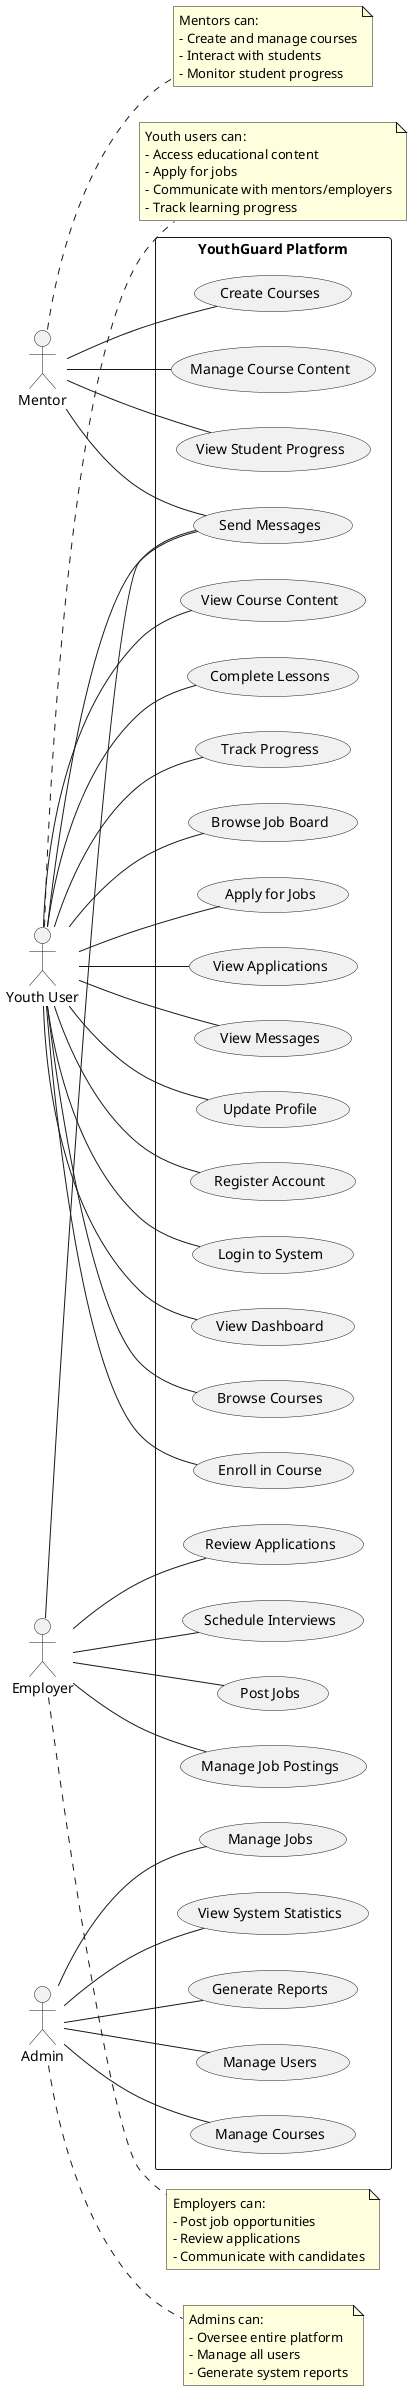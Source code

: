 @startuml
left to right direction
skinparam packageStyle rectangle
actor "Youth User" as youth
actor "Mentor" as mentor
actor "Employer" as employer
actor "Admin" as admin

rectangle "YouthGuard Platform" {
  youth -- (Register Account)
  youth -- (Login to System)
  youth -- (View Dashboard)
  youth -- (Browse Courses)
  youth -- (Enroll in Course)
  youth -- (View Course Content)
  youth -- (Complete Lessons)
  youth -- (Track Progress)
  youth -- (Browse Job Board)
  youth -- (Apply for Jobs)
  youth -- (View Applications)
  youth -- (Send Messages)
  youth -- (View Messages)
  youth -- (Update Profile)
  
  mentor -- (Create Courses)
  mentor -- (Manage Course Content)
  mentor -- (View Student Progress)
  mentor -- (Send Messages)
  
  employer -- (Post Jobs)
  employer -- (Manage Job Postings)
  employer -- (Review Applications)
  employer -- (Schedule Interviews)
  employer -- (Send Messages)
  
  admin -- (Manage Users)
  admin -- (Manage Courses)
  admin -- (Manage Jobs)
  admin -- (View System Statistics)
  admin -- (Generate Reports)
}

note right of youth
  Youth users can:
  - Access educational content
  - Apply for jobs
  - Communicate with mentors/employers
  - Track learning progress
end note

note right of mentor
  Mentors can:
  - Create and manage courses
  - Interact with students
  - Monitor student progress
end note

note right of employer
  Employers can:
  - Post job opportunities
  - Review applications
  - Communicate with candidates
end note

note right of admin
  Admins can:
  - Oversee entire platform
  - Manage all users
  - Generate system reports
end note

@enduml
!theme plain
title YouthGuard MVP - Use Case Diagram

' Define actors
actor "Youth" as youth
actor "Mentor" as mentor
actor "Employer" as employer
actor "Administrator" as admin
actor "Content Creator" as creator

' Define system boundary
package "YouthGuard MVP System" {
    
    ' Authentication & Profile Management
    usecase "Register Account" as UC1
    usecase "Login/Logout" as UC2
    usecase "Manage Profile" as UC3
    usecase "Reset Password" as UC4
    
    ' Learning Management
    usecase "Browse Courses" as UC5
    usecase "Enroll in Course" as UC6
    usecase "Take Lessons" as UC7
    usecase "Submit Assignments" as UC8
    usecase "Track Progress" as UC9
    usecase "Download Certificate" as UC10
    
    ' Job Marketplace
    usecase "Browse Jobs" as UC11
    usecase "Apply for Job" as UC12
    usecase "Post Job" as UC13
    usecase "Manage Job Applications" as UC14
    usecase "Search Candidates" as UC15
    
    ' Communication
    usecase "Send Message" as UC16
    usecase "Receive Message" as UC17
    usecase "Join Discussion" as UC18
    
    ' Mentorship
    usecase "Request Mentorship" as UC19
    usecase "Provide Mentorship" as UC20
    usecase "Schedule Session" as UC21
    
    ' Content Management
    usecase "Create Course Content" as UC22
    usecase "Update Course Material" as UC23
    usecase "Moderate Content" as UC24
    
    ' System Administration
    usecase "Manage Users" as UC25
    usecase "View Analytics" as UC26
    usecase "Configure System" as UC27
    usecase "Generate Reports" as UC28
}

' Youth relationships
youth --> UC1
youth --> UC2
youth --> UC3
youth --> UC4
youth --> UC5
youth --> UC6
youth --> UC7
youth --> UC8
youth --> UC9
youth --> UC10
youth --> UC11
youth --> UC12
youth --> UC16
youth --> UC17
youth --> UC18
youth --> UC19

' Mentor relationships
mentor --> UC2
mentor --> UC3
mentor --> UC16
mentor --> UC17
mentor --> UC18
mentor --> UC20
mentor --> UC21

' Employer relationships
employer --> UC2
employer --> UC3
employer --> UC11
employer --> UC13
employer --> UC14
employer --> UC15
employer --> UC16
employer --> UC17

' Content Creator relationships
creator --> UC2
creator --> UC3
creator --> UC22
creator --> UC23

' Administrator relationships
admin --> UC2
admin --> UC24
admin --> UC25
admin --> UC26
admin --> UC27
admin --> UC28

' Include relationships
UC6 .> UC2 : <<include>>
UC7 .> UC6 : <<include>>
UC8 .> UC7 : <<include>>
UC10 .> UC9 : <<include>>
UC12 .> UC2 : <<include>>
UC13 .> UC2 : <<include>>
UC16 .> UC2 : <<include>>
UC19 .> UC2 : <<include>>
UC20 .> UC2 : <<include>>

' Extend relationships
UC4 .> UC2 : <<extend>>
UC21 .> UC20 : <<extend>>
UC15 .> UC11 : <<extend>>

@enduml